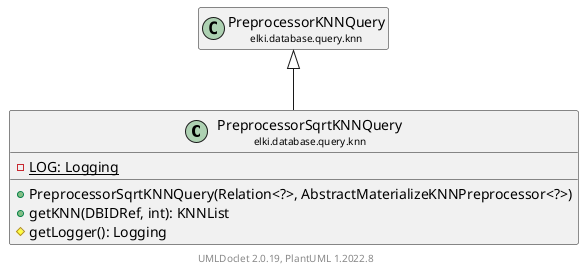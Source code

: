 @startuml
    remove .*\.(Instance|Par|Parameterizer|Factory)$
    set namespaceSeparator none
    hide empty fields
    hide empty methods

    class "<size:14>PreprocessorSqrtKNNQuery\n<size:10>elki.database.query.knn" as elki.database.query.knn.PreprocessorSqrtKNNQuery [[PreprocessorSqrtKNNQuery.html]] {
        {static} -LOG: Logging
        +PreprocessorSqrtKNNQuery(Relation<?>, AbstractMaterializeKNNPreprocessor<?>)
        +getKNN(DBIDRef, int): KNNList
        #getLogger(): Logging
    }

    class "<size:14>PreprocessorKNNQuery\n<size:10>elki.database.query.knn" as elki.database.query.knn.PreprocessorKNNQuery [[PreprocessorKNNQuery.html]]

    elki.database.query.knn.PreprocessorKNNQuery <|-- elki.database.query.knn.PreprocessorSqrtKNNQuery

    center footer UMLDoclet 2.0.19, PlantUML 1.2022.8
@enduml
